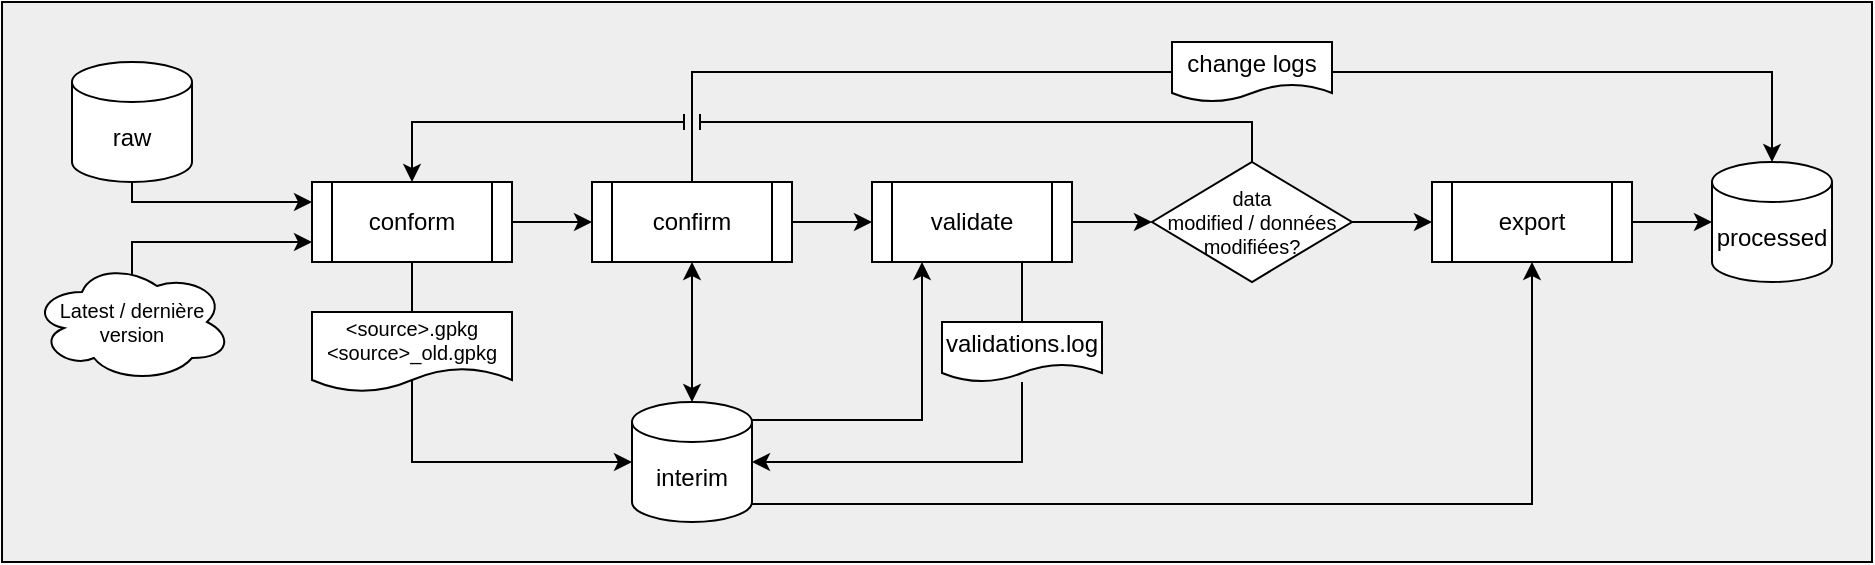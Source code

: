 <mxfile version="22.0.8" type="device">
  <diagram name="full_process" id="mGnFi59fGjoqJcVTpOlQ">
    <mxGraphModel dx="1426" dy="799" grid="1" gridSize="10" guides="1" tooltips="1" connect="1" arrows="1" fold="1" page="1" pageScale="1" pageWidth="1100" pageHeight="850" math="0" shadow="0">
      <root>
        <mxCell id="0" />
        <mxCell id="1" parent="0" />
        <mxCell id="oyKTxp-DUJ7pbhX4X41o-53" value="" style="rounded=0;whiteSpace=wrap;html=1;fillColor=#EEEEEE;" parent="1" vertex="1">
          <mxGeometry x="45" width="935" height="280" as="geometry" />
        </mxCell>
        <mxCell id="oyKTxp-DUJ7pbhX4X41o-31" value="" style="edgeStyle=orthogonalEdgeStyle;rounded=0;orthogonalLoop=1;jettySize=auto;html=1;entryX=0;entryY=0.25;entryDx=0;entryDy=0;exitX=0.5;exitY=1;exitDx=0;exitDy=0;exitPerimeter=0;" parent="1" source="oyKTxp-DUJ7pbhX4X41o-10" target="oyKTxp-DUJ7pbhX4X41o-30" edge="1">
          <mxGeometry relative="1" as="geometry">
            <Array as="points">
              <mxPoint x="110" y="100" />
            </Array>
          </mxGeometry>
        </mxCell>
        <mxCell id="oyKTxp-DUJ7pbhX4X41o-10" value="&lt;br&gt;raw" style="strokeWidth=1;html=1;shape=mxgraph.flowchart.database;whiteSpace=wrap;verticalAlign=middle;" parent="1" vertex="1">
          <mxGeometry x="80" y="30" width="60" height="60" as="geometry" />
        </mxCell>
        <mxCell id="oyKTxp-DUJ7pbhX4X41o-11" value="&lt;br&gt;interim" style="strokeWidth=1;html=1;shape=mxgraph.flowchart.database;whiteSpace=wrap;verticalAlign=middle;" parent="1" vertex="1">
          <mxGeometry x="360" y="200" width="60" height="60" as="geometry" />
        </mxCell>
        <mxCell id="oyKTxp-DUJ7pbhX4X41o-12" value="&lt;br&gt;processed" style="strokeWidth=1;html=1;shape=mxgraph.flowchart.database;whiteSpace=wrap;verticalAlign=middle;" parent="1" vertex="1">
          <mxGeometry x="900" y="80" width="60" height="60" as="geometry" />
        </mxCell>
        <mxCell id="oyKTxp-DUJ7pbhX4X41o-38" value="" style="edgeStyle=orthogonalEdgeStyle;rounded=0;orthogonalLoop=1;jettySize=auto;html=1;" parent="1" source="oyKTxp-DUJ7pbhX4X41o-30" target="oyKTxp-DUJ7pbhX4X41o-34" edge="1">
          <mxGeometry relative="1" as="geometry" />
        </mxCell>
        <mxCell id="oyKTxp-DUJ7pbhX4X41o-30" value="conform" style="shape=process;whiteSpace=wrap;html=1;backgroundOutline=1;" parent="1" vertex="1">
          <mxGeometry x="200" y="90" width="100" height="40" as="geometry" />
        </mxCell>
        <mxCell id="oyKTxp-DUJ7pbhX4X41o-33" style="edgeStyle=orthogonalEdgeStyle;rounded=0;orthogonalLoop=1;jettySize=auto;html=1;entryX=0;entryY=0.5;entryDx=0;entryDy=0;entryPerimeter=0;exitX=0.5;exitY=1;exitDx=0;exitDy=0;" parent="1" source="oyKTxp-DUJ7pbhX4X41o-30" target="oyKTxp-DUJ7pbhX4X41o-11" edge="1">
          <mxGeometry relative="1" as="geometry">
            <Array as="points">
              <mxPoint x="250" y="230" />
            </Array>
          </mxGeometry>
        </mxCell>
        <mxCell id="oyKTxp-DUJ7pbhX4X41o-42" value="" style="edgeStyle=orthogonalEdgeStyle;rounded=0;orthogonalLoop=1;jettySize=auto;html=1;" parent="1" source="oyKTxp-DUJ7pbhX4X41o-34" target="oyKTxp-DUJ7pbhX4X41o-35" edge="1">
          <mxGeometry relative="1" as="geometry" />
        </mxCell>
        <mxCell id="oyKTxp-DUJ7pbhX4X41o-69" style="edgeStyle=orthogonalEdgeStyle;rounded=0;orthogonalLoop=1;jettySize=auto;html=1;entryX=0;entryY=0.5;entryDx=0;entryDy=0;endArrow=none;endFill=0;" parent="1" source="oyKTxp-DUJ7pbhX4X41o-34" target="oyKTxp-DUJ7pbhX4X41o-48" edge="1">
          <mxGeometry relative="1" as="geometry">
            <Array as="points">
              <mxPoint x="390" y="35" />
            </Array>
          </mxGeometry>
        </mxCell>
        <mxCell id="oyKTxp-DUJ7pbhX4X41o-34" value="confirm" style="shape=process;whiteSpace=wrap;html=1;backgroundOutline=1;" parent="1" vertex="1">
          <mxGeometry x="340" y="90" width="100" height="40" as="geometry" />
        </mxCell>
        <mxCell id="oyKTxp-DUJ7pbhX4X41o-56" style="edgeStyle=orthogonalEdgeStyle;rounded=0;orthogonalLoop=1;jettySize=auto;html=1;entryX=0.5;entryY=0;entryDx=0;entryDy=0;exitX=0.75;exitY=1;exitDx=0;exitDy=0;endArrow=none;endFill=0;" parent="1" source="oyKTxp-DUJ7pbhX4X41o-35" target="oyKTxp-DUJ7pbhX4X41o-54" edge="1">
          <mxGeometry relative="1" as="geometry" />
        </mxCell>
        <mxCell id="oyKTxp-DUJ7pbhX4X41o-67" value="" style="edgeStyle=orthogonalEdgeStyle;rounded=0;orthogonalLoop=1;jettySize=auto;html=1;" parent="1" source="oyKTxp-DUJ7pbhX4X41o-35" target="oyKTxp-DUJ7pbhX4X41o-65" edge="1">
          <mxGeometry relative="1" as="geometry" />
        </mxCell>
        <mxCell id="oyKTxp-DUJ7pbhX4X41o-35" value="validate" style="shape=process;whiteSpace=wrap;html=1;backgroundOutline=1;" parent="1" vertex="1">
          <mxGeometry x="480" y="90" width="100" height="40" as="geometry" />
        </mxCell>
        <mxCell id="oyKTxp-DUJ7pbhX4X41o-47" value="" style="edgeStyle=orthogonalEdgeStyle;rounded=0;orthogonalLoop=1;jettySize=auto;html=1;" parent="1" source="oyKTxp-DUJ7pbhX4X41o-36" target="oyKTxp-DUJ7pbhX4X41o-12" edge="1">
          <mxGeometry relative="1" as="geometry" />
        </mxCell>
        <mxCell id="oyKTxp-DUJ7pbhX4X41o-36" value="export" style="shape=process;whiteSpace=wrap;html=1;backgroundOutline=1;" parent="1" vertex="1">
          <mxGeometry x="760" y="90" width="100" height="40" as="geometry" />
        </mxCell>
        <mxCell id="oyKTxp-DUJ7pbhX4X41o-37" style="edgeStyle=orthogonalEdgeStyle;rounded=0;orthogonalLoop=1;jettySize=auto;html=1;entryX=0.5;entryY=0;entryDx=0;entryDy=0;entryPerimeter=0;startArrow=classic;startFill=1;" parent="1" source="oyKTxp-DUJ7pbhX4X41o-34" target="oyKTxp-DUJ7pbhX4X41o-11" edge="1">
          <mxGeometry relative="1" as="geometry" />
        </mxCell>
        <mxCell id="oyKTxp-DUJ7pbhX4X41o-45" style="edgeStyle=orthogonalEdgeStyle;rounded=0;orthogonalLoop=1;jettySize=auto;html=1;entryX=1;entryY=0.85;entryDx=0;entryDy=0;entryPerimeter=0;startArrow=classic;startFill=1;endArrow=none;endFill=0;exitX=0.5;exitY=1;exitDx=0;exitDy=0;jumpStyle=line;jumpSize=8;" parent="1" source="oyKTxp-DUJ7pbhX4X41o-36" target="oyKTxp-DUJ7pbhX4X41o-11" edge="1">
          <mxGeometry relative="1" as="geometry">
            <Array as="points">
              <mxPoint x="810" y="251" />
            </Array>
          </mxGeometry>
        </mxCell>
        <mxCell id="oyKTxp-DUJ7pbhX4X41o-48" value="change logs" style="shape=document;whiteSpace=wrap;html=1;boundedLbl=1;" parent="1" vertex="1">
          <mxGeometry x="630" y="20" width="80" height="30" as="geometry" />
        </mxCell>
        <mxCell id="oyKTxp-DUJ7pbhX4X41o-54" value="validations.log" style="shape=document;whiteSpace=wrap;html=1;boundedLbl=1;" parent="1" vertex="1">
          <mxGeometry x="515" y="160" width="80" height="30" as="geometry" />
        </mxCell>
        <mxCell id="oyKTxp-DUJ7pbhX4X41o-55" style="edgeStyle=orthogonalEdgeStyle;rounded=0;orthogonalLoop=1;jettySize=auto;html=1;entryX=0.25;entryY=1;entryDx=0;entryDy=0;exitX=1;exitY=0.15;exitDx=0;exitDy=0;exitPerimeter=0;" parent="1" source="oyKTxp-DUJ7pbhX4X41o-11" target="oyKTxp-DUJ7pbhX4X41o-35" edge="1">
          <mxGeometry relative="1" as="geometry">
            <Array as="points">
              <mxPoint x="505" y="209" />
            </Array>
          </mxGeometry>
        </mxCell>
        <mxCell id="oyKTxp-DUJ7pbhX4X41o-59" style="edgeStyle=orthogonalEdgeStyle;rounded=0;orthogonalLoop=1;jettySize=auto;html=1;entryX=1;entryY=0.5;entryDx=0;entryDy=0;entryPerimeter=0;" parent="1" source="oyKTxp-DUJ7pbhX4X41o-54" target="oyKTxp-DUJ7pbhX4X41o-11" edge="1">
          <mxGeometry relative="1" as="geometry">
            <Array as="points">
              <mxPoint x="555" y="230" />
            </Array>
          </mxGeometry>
        </mxCell>
        <mxCell id="oyKTxp-DUJ7pbhX4X41o-66" style="edgeStyle=orthogonalEdgeStyle;rounded=0;orthogonalLoop=1;jettySize=auto;html=1;entryX=0.5;entryY=0;entryDx=0;entryDy=0;jumpStyle=line;jumpSize=8;" parent="1" source="oyKTxp-DUJ7pbhX4X41o-65" target="oyKTxp-DUJ7pbhX4X41o-30" edge="1">
          <mxGeometry relative="1" as="geometry">
            <Array as="points">
              <mxPoint x="670" y="60" />
              <mxPoint x="250" y="60" />
            </Array>
          </mxGeometry>
        </mxCell>
        <mxCell id="oyKTxp-DUJ7pbhX4X41o-68" value="" style="edgeStyle=orthogonalEdgeStyle;rounded=0;orthogonalLoop=1;jettySize=auto;html=1;" parent="1" source="oyKTxp-DUJ7pbhX4X41o-65" target="oyKTxp-DUJ7pbhX4X41o-36" edge="1">
          <mxGeometry relative="1" as="geometry" />
        </mxCell>
        <mxCell id="oyKTxp-DUJ7pbhX4X41o-65" value="data &lt;br&gt;modified / données&lt;br&gt;modifiées?" style="rhombus;whiteSpace=wrap;html=1;fontSize=10;" parent="1" vertex="1">
          <mxGeometry x="620" y="80" width="100" height="60" as="geometry" />
        </mxCell>
        <mxCell id="oyKTxp-DUJ7pbhX4X41o-70" style="edgeStyle=orthogonalEdgeStyle;rounded=0;orthogonalLoop=1;jettySize=auto;html=1;entryX=0.5;entryY=0;entryDx=0;entryDy=0;entryPerimeter=0;" parent="1" source="oyKTxp-DUJ7pbhX4X41o-48" target="oyKTxp-DUJ7pbhX4X41o-12" edge="1">
          <mxGeometry relative="1" as="geometry" />
        </mxCell>
        <mxCell id="lPDzMG5Q1dtwAAUNWrIu-3" style="edgeStyle=orthogonalEdgeStyle;rounded=0;orthogonalLoop=1;jettySize=auto;html=1;entryX=0;entryY=0.75;entryDx=0;entryDy=0;exitX=0.5;exitY=0.117;exitDx=0;exitDy=0;exitPerimeter=0;" edge="1" parent="1" source="lPDzMG5Q1dtwAAUNWrIu-1" target="oyKTxp-DUJ7pbhX4X41o-30">
          <mxGeometry relative="1" as="geometry">
            <Array as="points">
              <mxPoint x="110" y="120" />
            </Array>
          </mxGeometry>
        </mxCell>
        <mxCell id="lPDzMG5Q1dtwAAUNWrIu-1" value="&lt;font style=&quot;font-size: 10px;&quot;&gt;Latest / dernière version&lt;/font&gt;" style="ellipse;shape=cloud;whiteSpace=wrap;html=1;fontSize=10;" vertex="1" parent="1">
          <mxGeometry x="60" y="130" width="100" height="60" as="geometry" />
        </mxCell>
        <mxCell id="lPDzMG5Q1dtwAAUNWrIu-4" value="&amp;lt;source&amp;gt;.gpkg&lt;br&gt;&amp;lt;source&amp;gt;_old.gpkg" style="shape=document;whiteSpace=wrap;html=1;boundedLbl=1;fontSize=10;" vertex="1" parent="1">
          <mxGeometry x="200" y="155" width="100" height="40" as="geometry" />
        </mxCell>
      </root>
    </mxGraphModel>
  </diagram>
</mxfile>
